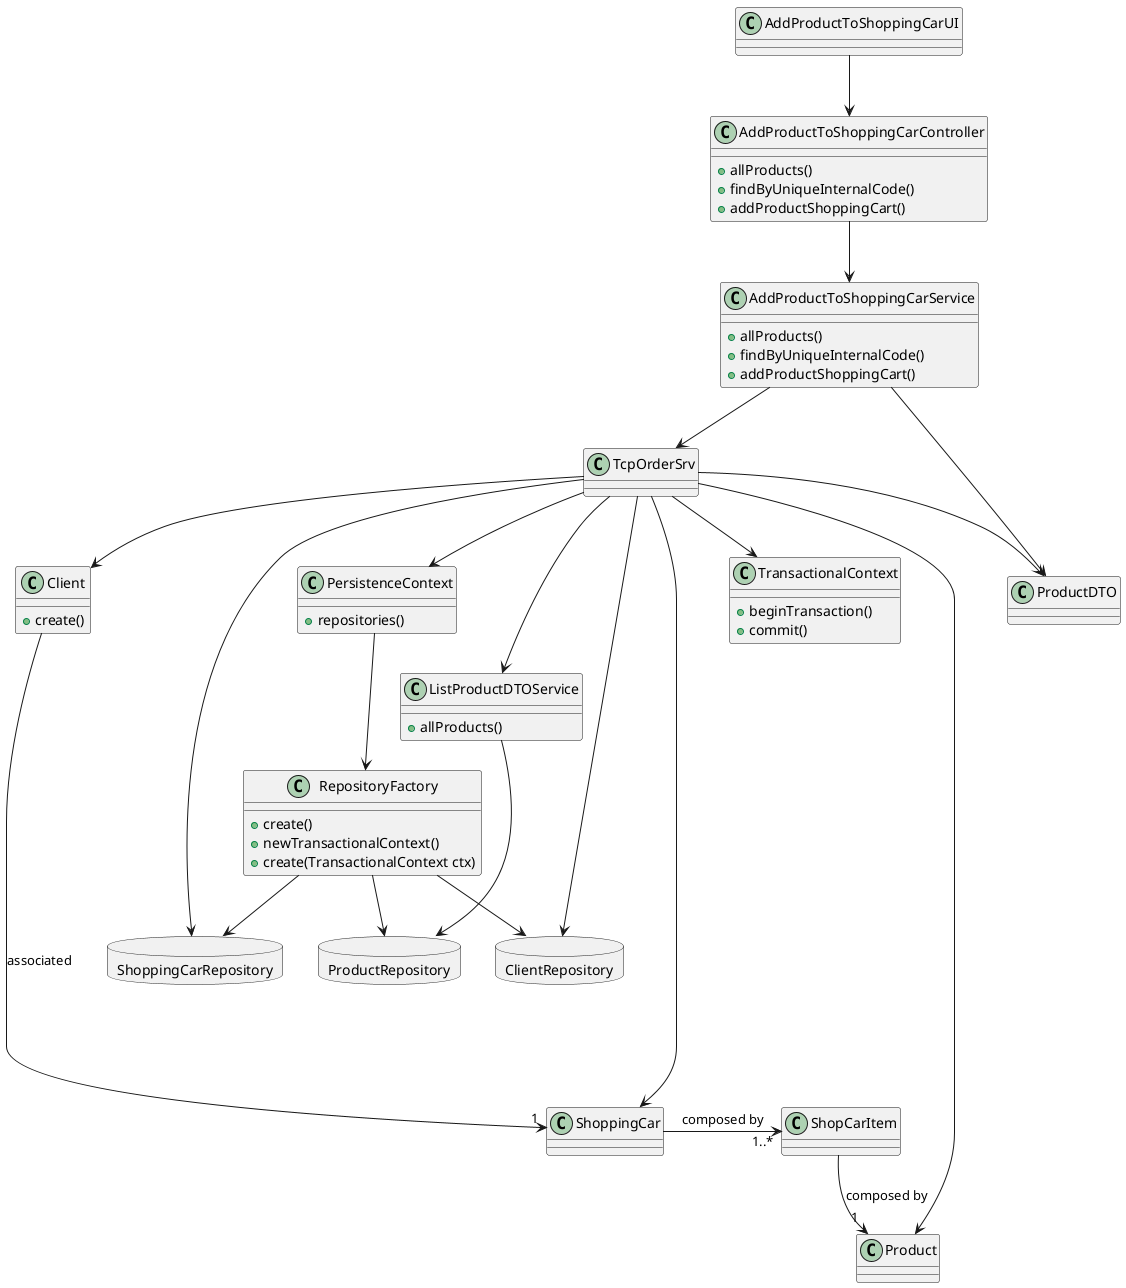 @startuml
'https://plantuml.com/class-diagram



class AddProductToShoppingCarUI
class AddProductToShoppingCarController
class AddProductToShoppingCarService
class ShoppingCar
class ShopCarItem
class Product
class ProductDTO
class ListProductDTOService
class TcpOrderSrv


class ListProductDTOService {
+allProducts()
}

class PersistenceContext{
+repositories()
}


class Client{
+create()
}

class TransactionalContext{
+beginTransaction()
+commit()
}


class AddProductToShoppingCarController {
+allProducts()
+findByUniqueInternalCode()
+addProductShoppingCart()
}

class AddProductToShoppingCarService {
+allProducts()
+findByUniqueInternalCode()
+addProductShoppingCart()
}

database ShoppingCarRepository{
}


database ClientRepository{
}

database ProductRepository {
}



class RepositoryFactory{
+create()
+newTransactionalContext()
+create(TransactionalContext ctx)
}

AddProductToShoppingCarUI --> AddProductToShoppingCarController
AddProductToShoppingCarController --> AddProductToShoppingCarService
AddProductToShoppingCarService --> TcpOrderSrv
AddProductToShoppingCarService --> ProductDTO
TcpOrderSrv --> ClientRepository
TcpOrderSrv --> ShoppingCarRepository
TcpOrderSrv --> ProductDTO
TcpOrderSrv --> Product
TcpOrderSrv --> Client
TcpOrderSrv -> ShoppingCar
TcpOrderSrv --> ListProductDTOService

ListProductDTOService --> ProductRepository

TcpOrderSrv -->PersistenceContext
TcpOrderSrv -->TransactionalContext

PersistenceContext -->RepositoryFactory
RepositoryFactory -->ClientRepository
RepositoryFactory -->ProductRepository
RepositoryFactory -->ShoppingCarRepository

Client -----> "1" ShoppingCar : associated
ShopCarItem --> "1" Product : composed by
ShoppingCar -> "1..*"  ShopCarItem : composed by

@enduml